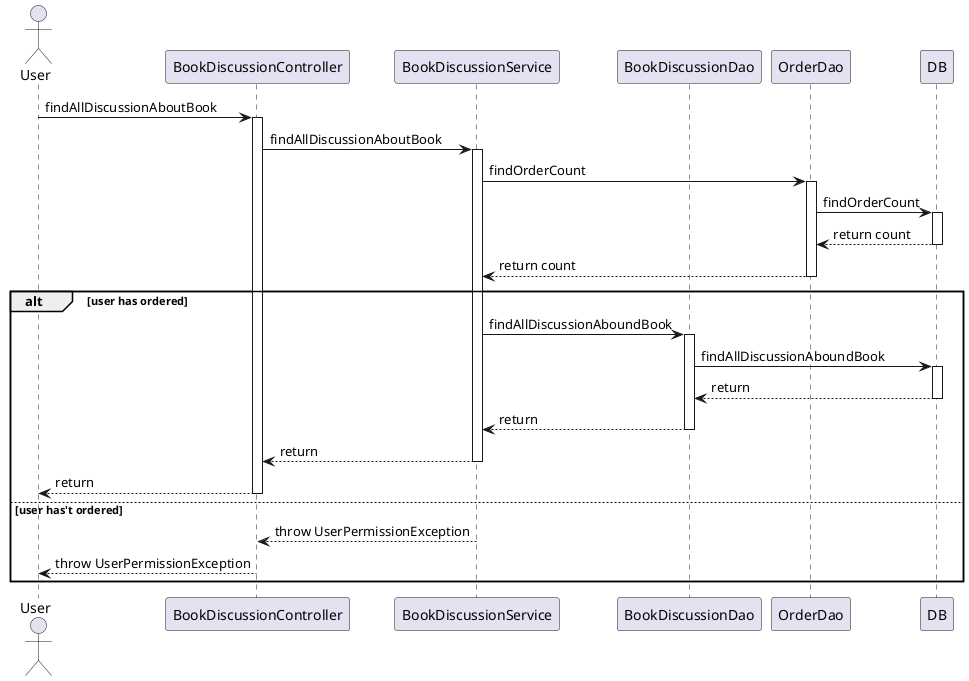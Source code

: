 @startuml
actor User
participant "BookDiscussionController" as A
participant "BookDiscussionService" as B
participant "BookDiscussionDao" as C
participant "OrderDao" as D
participant "DB" as E

User -> A : findAllDiscussionAboutBook
activate A

A -> B : findAllDiscussionAboutBook
activate B

B -> D : findOrderCount
activate D

D -> E : findOrderCount
activate E

E --> D : return count
deactivate E

D --> B : return count
deactivate D


alt user has ordered
    B -> C : findAllDiscussionAboundBook
    activate C

    C -> E :findAllDiscussionAboundBook
    activate E

    E --> C : return
    deactivate E

    C --> B : return
    deactivate C

    B --> A : return
    deactivate B

    A --> User : return
    deactivate A
else user has't ordered
    B --> A : throw UserPermissionException
    deactivate B

    A --> User : throw UserPermissionException
    deactivate A
end
@enduml